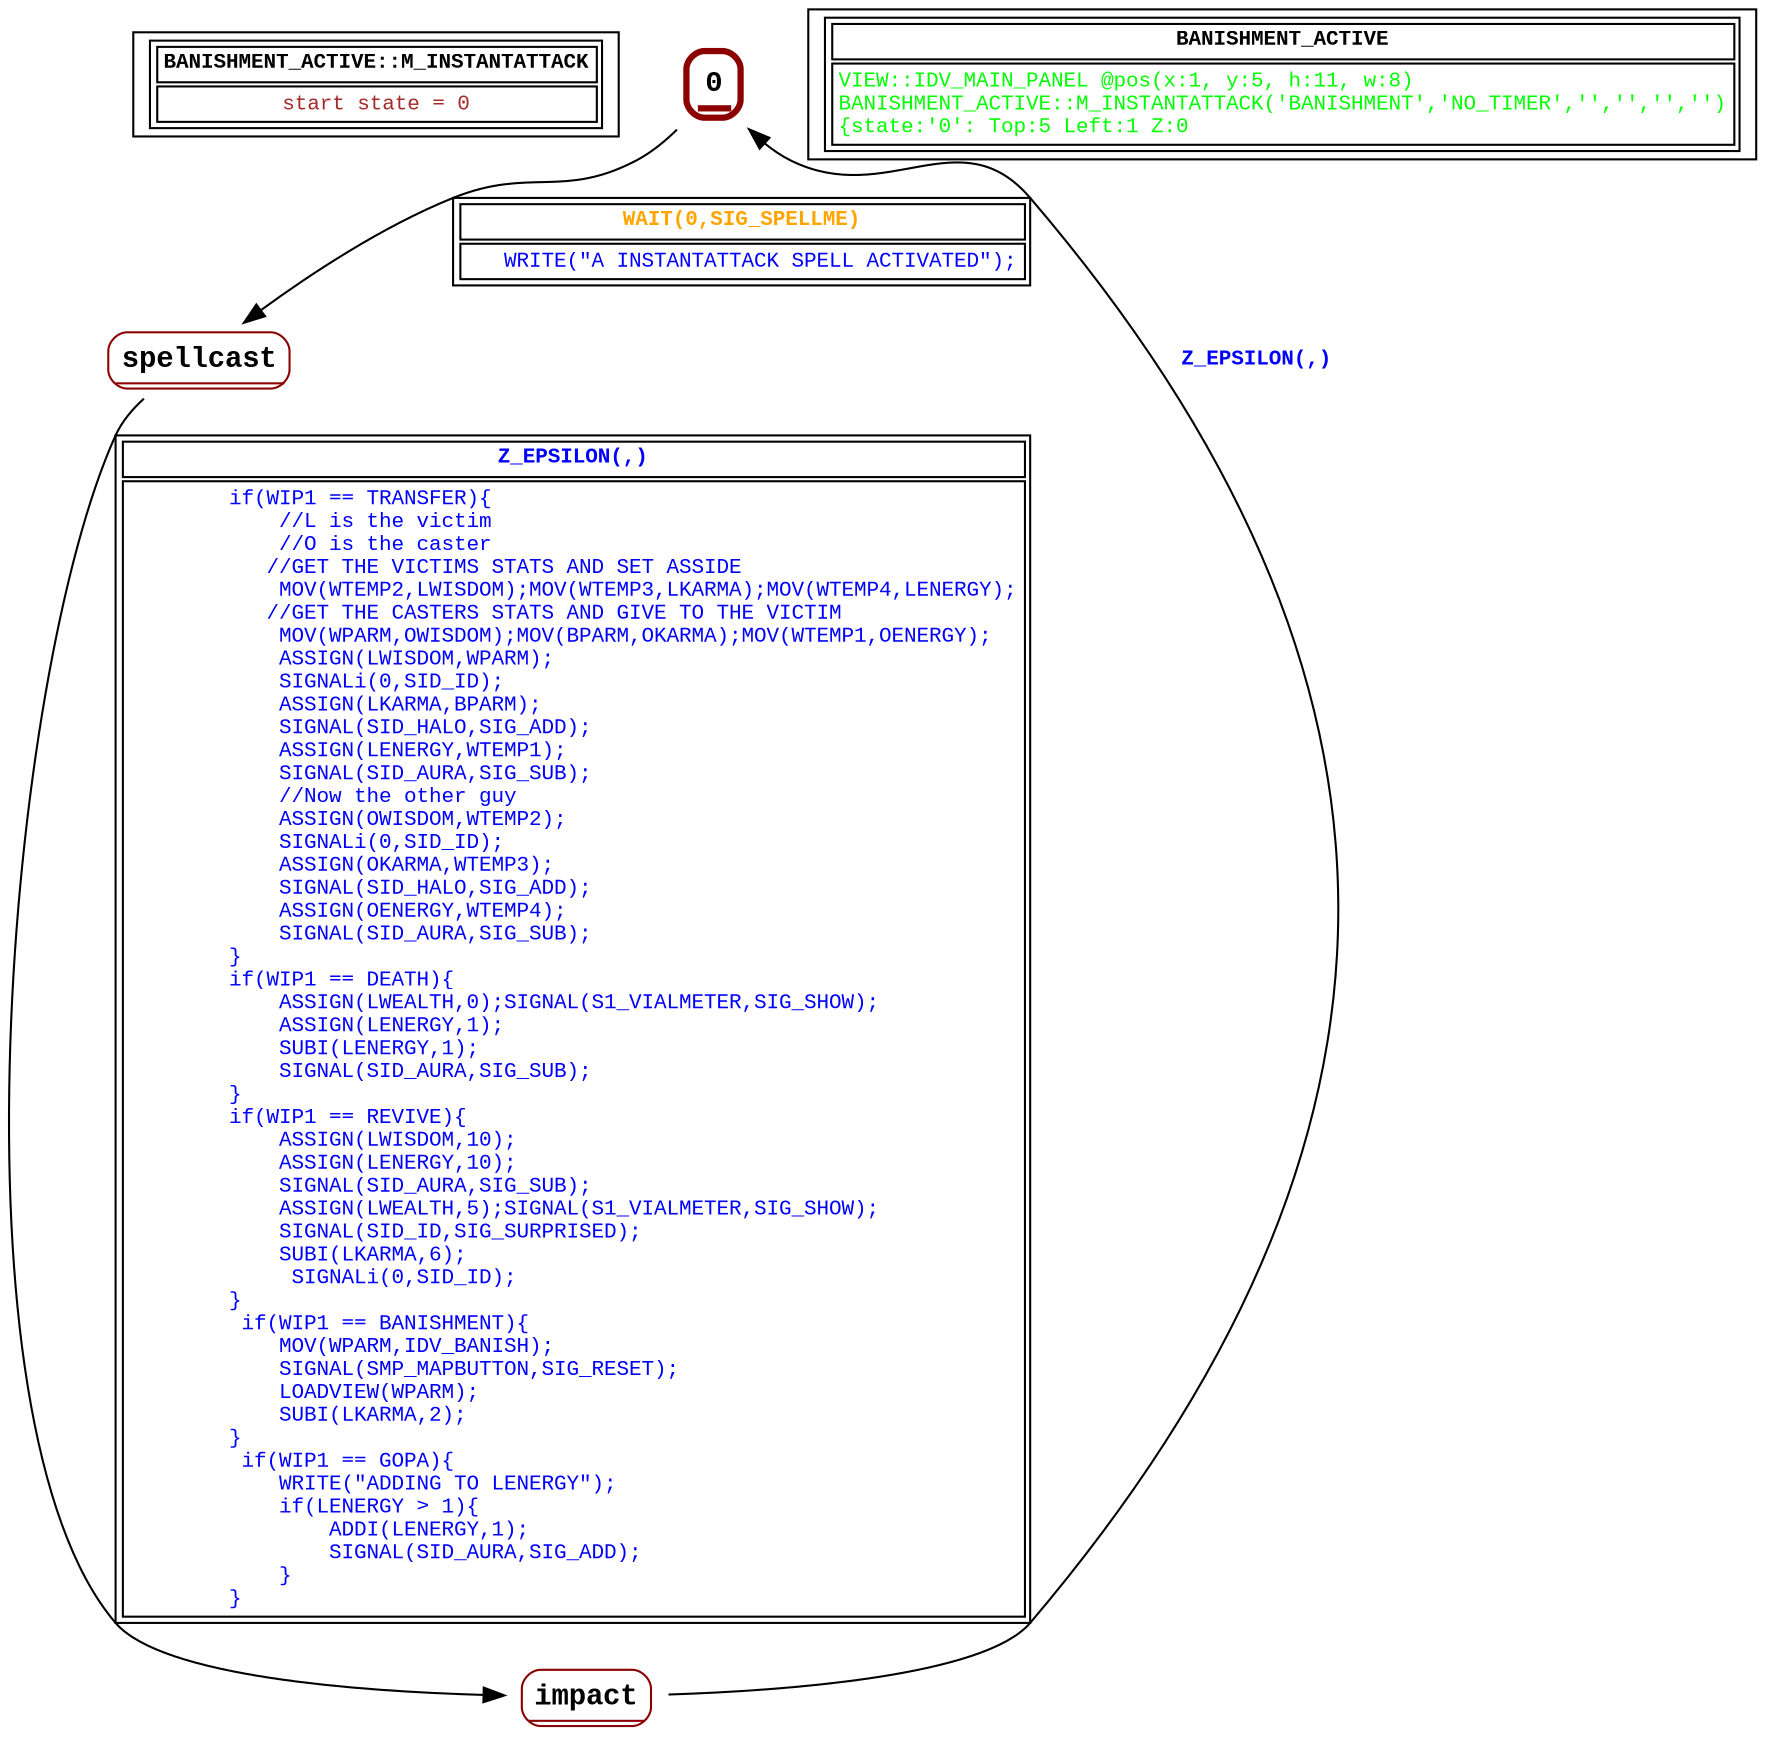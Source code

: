 digraph Automaton {
 fontname="Courier New"
	node [shape=oval, fontname="Courier New"];
	filename[shape = record, fontsize=10, label=< <table border="1"><tr><td><b>BANISHMENT_ACTIVE::M_INSTANTATTACK<br align="left"/></b></td></tr>
<tr><td><font point-size="10" color ="brown">start state = 0<br align="left"/></font></td></tr></table>>
];
	0[shape = none, fontsize=14, label=< <table border="3" color="darkred" style="rounded"><tr><td sides="b"><b>0<br align="left"/></b></td></tr>
</table>>];
"0" -> "spellcast" [fontcolor=orange,fontsize=10,fontname="Courier New", label=< <table border="1"><tr><td><b>WAIT(0,SIG_SPELLME)<br align="left"/></b></td></tr>
<tr><td><font point-size="10" color ="blue">   WRITE(&quot;A INSTANTATTACK SPELL ACTIVATED&quot;);<br align="left"/></font></td></tr></table>>
];
	impact[shape = none, fontsize=14, label=< <table border="1" color="darkred" style="rounded"><tr><td sides="b"><b>impact<br align="left"/></b></td></tr>
</table>>];
"impact" -> "0" [fontcolor=blue,fontsize=10,fontname="Courier New", label=< <table border="0"><tr><td><b>Z_EPSILON(,)<br align="left"/></b></td></tr>
</table>>
];
	spellcast[shape = none, fontsize=14, label=< <table border="1" color="darkred" style="rounded"><tr><td sides="b"><b>spellcast<br align="left"/></b></td></tr>
</table>>];
"spellcast" -> "impact" [fontcolor=blue,fontsize=10,fontname="Courier New", label=< <table border="1"><tr><td><b>Z_EPSILON(,)<br align="left"/></b></td></tr>
<tr><td><font point-size="10" color ="blue">        if(WIP1 == TRANSFER)&#123;<br align="left"/>            //L is the victim<br align="left"/>            //O is the caster<br align="left"/>           //GET THE VICTIMS STATS AND SET ASSIDE <br align="left"/>            MOV(WTEMP2,LWISDOM);MOV(WTEMP3,LKARMA);MOV(WTEMP4,LENERGY);<br align="left"/>           //GET THE CASTERS STATS AND GIVE TO THE VICTIM<br align="left"/>            MOV(WPARM,OWISDOM);MOV(BPARM,OKARMA);MOV(WTEMP1,OENERGY);<br align="left"/>            ASSIGN(LWISDOM,WPARM);<br align="left"/>            SIGNALi(0,SID_ID);<br align="left"/>            ASSIGN(LKARMA,BPARM);<br align="left"/>            SIGNAL(SID_HALO,SIG_ADD);<br align="left"/>            ASSIGN(LENERGY,WTEMP1);<br align="left"/>            SIGNAL(SID_AURA,SIG_SUB);<br align="left"/>            //Now the other guy<br align="left"/>            ASSIGN(OWISDOM,WTEMP2);<br align="left"/>            SIGNALi(0,SID_ID);<br align="left"/>            ASSIGN(OKARMA,WTEMP3);<br align="left"/>            SIGNAL(SID_HALO,SIG_ADD);<br align="left"/>            ASSIGN(OENERGY,WTEMP4);<br align="left"/>            SIGNAL(SID_AURA,SIG_SUB);<br align="left"/>        &#125;<br align="left"/>        if(WIP1 == DEATH)&#123; <br align="left"/>            ASSIGN(LWEALTH,0);SIGNAL(S1_VIALMETER,SIG_SHOW);<br align="left"/>            ASSIGN(LENERGY,1);<br align="left"/>            SUBI(LENERGY,1);<br align="left"/>            SIGNAL(SID_AURA,SIG_SUB);   <br align="left"/>        &#125;<br align="left"/>        if(WIP1 == REVIVE)&#123; <br align="left"/>            ASSIGN(LWISDOM,10);<br align="left"/>            ASSIGN(LENERGY,10);<br align="left"/>            SIGNAL(SID_AURA,SIG_SUB);<br align="left"/>            ASSIGN(LWEALTH,5);SIGNAL(S1_VIALMETER,SIG_SHOW);<br align="left"/>            SIGNAL(SID_ID,SIG_SURPRISED);<br align="left"/>            SUBI(LKARMA,6);<br align="left"/>             SIGNALi(0,SID_ID);<br align="left"/>        &#125;<br align="left"/>         if(WIP1 == BANISHMENT)&#123;<br align="left"/>            MOV(WPARM,IDV_BANISH);<br align="left"/>            SIGNAL(SMP_MAPBUTTON,SIG_RESET);<br align="left"/>            LOADVIEW(WPARM);<br align="left"/>            SUBI(LKARMA,2);<br align="left"/>        &#125;<br align="left"/>         if(WIP1 == GOPA)&#123;<br align="left"/>            WRITE(&quot;ADDING TO LENERGY&quot;);<br align="left"/>            if(LENERGY &gt; 1)&#123;<br align="left"/>                ADDI(LENERGY,1);<br align="left"/>                SIGNAL(SID_AURA,SIG_ADD);<br align="left"/>            &#125;<br align="left"/>        &#125;<br align="left"/></font></td></tr></table>>
];
	status[shape = record, fontsize=10, label=< <table border="1"><tr><td><b>BANISHMENT_ACTIVE<br align="left"/></b></td></tr>
<tr><td><font point-size="10" color ="green">VIEW::IDV_MAIN_PANEL @pos(x:1, y:5, h:11, w:8)<br align="left"/>BANISHMENT_ACTIVE::M_INSTANTATTACK(&apos;BANISHMENT&apos;,&apos;NO_TIMER&apos;,&apos;&apos;,&apos;&apos;,&apos;&apos;,&apos;&apos;)<br align="left"/>			&#123;state:&apos;0&apos;: Top:5 Left:1 Z:0<br align="left"/></font></td></tr></table>>
];
}
